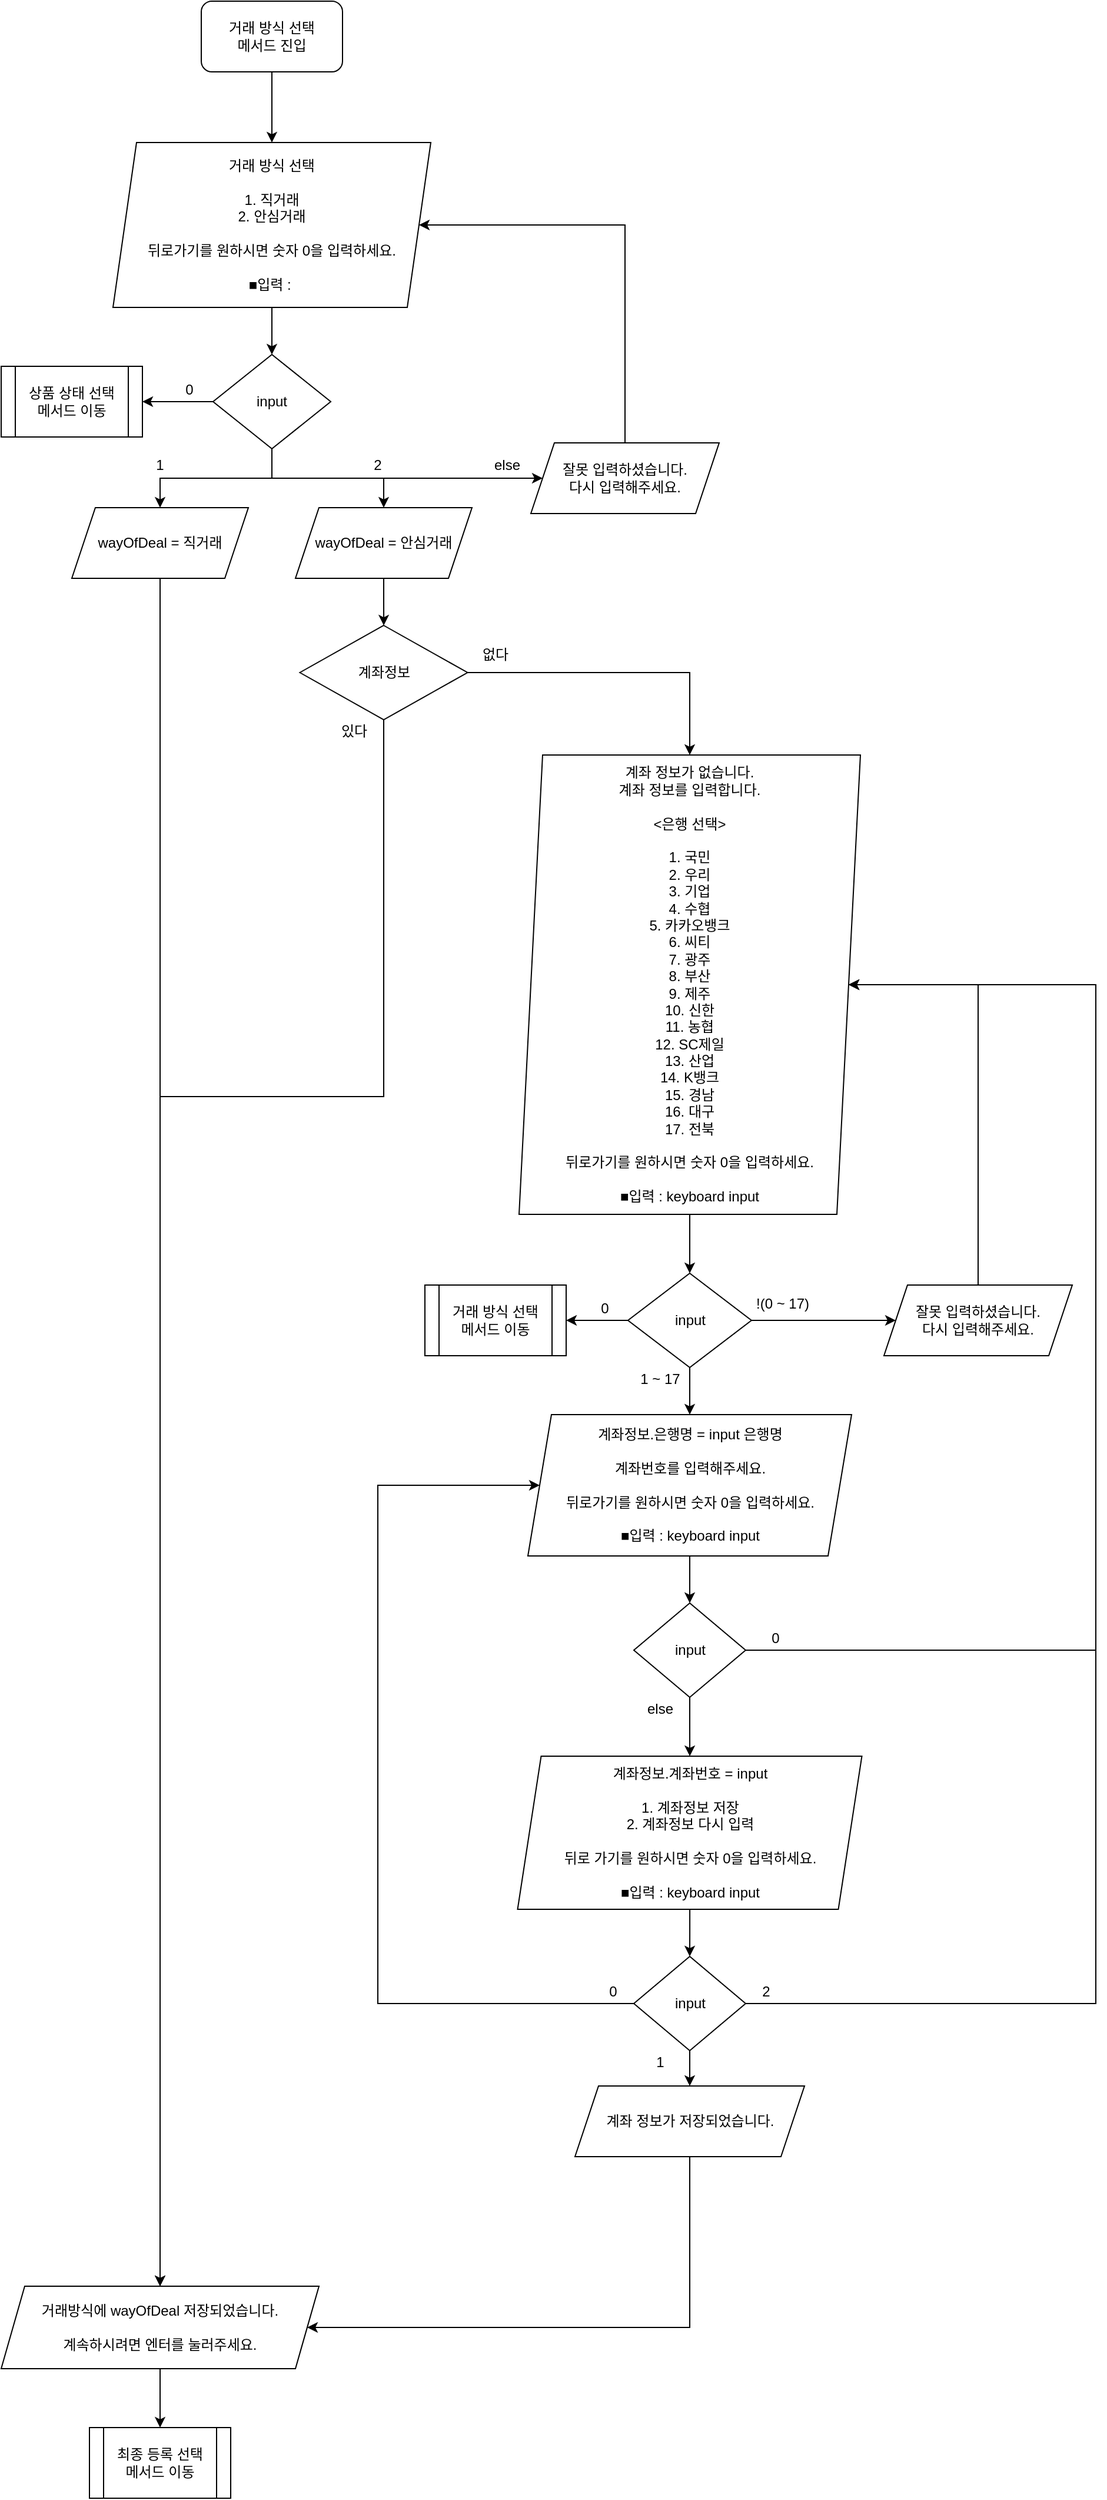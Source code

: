 <mxfile version="13.9.8" type="google"><diagram id="C5RBs43oDa-KdzZeNtuy" name="Page-1"><mxGraphModel dx="700" dy="752" grid="1" gridSize="10" guides="1" tooltips="1" connect="1" arrows="1" fold="1" page="1" pageScale="1" pageWidth="827" pageHeight="1169" math="0" shadow="0"><root><mxCell id="WIyWlLk6GJQsqaUBKTNV-0"/><mxCell id="WIyWlLk6GJQsqaUBKTNV-1" parent="WIyWlLk6GJQsqaUBKTNV-0"/><mxCell id="ej7LXJ2Q52lKYTpiAm20-2" value="" style="edgeStyle=orthogonalEdgeStyle;rounded=0;orthogonalLoop=1;jettySize=auto;html=1;" edge="1" parent="WIyWlLk6GJQsqaUBKTNV-1" source="ej7LXJ2Q52lKYTpiAm20-0" target="ej7LXJ2Q52lKYTpiAm20-1"><mxGeometry relative="1" as="geometry"/></mxCell><mxCell id="ej7LXJ2Q52lKYTpiAm20-0" value="거래 방식 선택&lt;br&gt;메서드 진입" style="rounded=1;whiteSpace=wrap;html=1;" vertex="1" parent="WIyWlLk6GJQsqaUBKTNV-1"><mxGeometry x="200" y="30" width="120" height="60" as="geometry"/></mxCell><mxCell id="ej7LXJ2Q52lKYTpiAm20-4" value="" style="edgeStyle=orthogonalEdgeStyle;rounded=0;orthogonalLoop=1;jettySize=auto;html=1;" edge="1" parent="WIyWlLk6GJQsqaUBKTNV-1" source="ej7LXJ2Q52lKYTpiAm20-1" target="ej7LXJ2Q52lKYTpiAm20-3"><mxGeometry relative="1" as="geometry"/></mxCell><mxCell id="ej7LXJ2Q52lKYTpiAm20-1" value="거래 방식 선택&lt;br&gt;&lt;br&gt;1. 직거래&lt;br&gt;2. 안심거래&lt;br&gt;&lt;br&gt;뒤로가기를 원하시면 숫자 0을 입력하세요.&lt;br&gt;&lt;br&gt;■입력 :&amp;nbsp;" style="shape=parallelogram;perimeter=parallelogramPerimeter;whiteSpace=wrap;html=1;fixedSize=1;rounded=1;arcSize=0;" vertex="1" parent="WIyWlLk6GJQsqaUBKTNV-1"><mxGeometry x="125" y="150" width="270" height="140" as="geometry"/></mxCell><mxCell id="ej7LXJ2Q52lKYTpiAm20-8" value="" style="edgeStyle=orthogonalEdgeStyle;rounded=0;orthogonalLoop=1;jettySize=auto;html=1;" edge="1" parent="WIyWlLk6GJQsqaUBKTNV-1" source="ej7LXJ2Q52lKYTpiAm20-3" target="ej7LXJ2Q52lKYTpiAm20-7"><mxGeometry relative="1" as="geometry"/></mxCell><mxCell id="ej7LXJ2Q52lKYTpiAm20-9" style="edgeStyle=orthogonalEdgeStyle;rounded=0;orthogonalLoop=1;jettySize=auto;html=1;exitX=0.5;exitY=1;exitDx=0;exitDy=0;" edge="1" parent="WIyWlLk6GJQsqaUBKTNV-1" source="ej7LXJ2Q52lKYTpiAm20-3" target="ej7LXJ2Q52lKYTpiAm20-5"><mxGeometry relative="1" as="geometry"/></mxCell><mxCell id="ej7LXJ2Q52lKYTpiAm20-10" style="edgeStyle=orthogonalEdgeStyle;rounded=0;orthogonalLoop=1;jettySize=auto;html=1;exitX=0.5;exitY=1;exitDx=0;exitDy=0;" edge="1" parent="WIyWlLk6GJQsqaUBKTNV-1" source="ej7LXJ2Q52lKYTpiAm20-3" target="ej7LXJ2Q52lKYTpiAm20-6"><mxGeometry relative="1" as="geometry"/></mxCell><mxCell id="ej7LXJ2Q52lKYTpiAm20-13" style="edgeStyle=orthogonalEdgeStyle;rounded=0;orthogonalLoop=1;jettySize=auto;html=1;exitX=0.5;exitY=1;exitDx=0;exitDy=0;" edge="1" parent="WIyWlLk6GJQsqaUBKTNV-1" source="ej7LXJ2Q52lKYTpiAm20-3" target="ej7LXJ2Q52lKYTpiAm20-11"><mxGeometry relative="1" as="geometry"/></mxCell><mxCell id="ej7LXJ2Q52lKYTpiAm20-3" value="input" style="rhombus;whiteSpace=wrap;html=1;rounded=1;arcSize=0;" vertex="1" parent="WIyWlLk6GJQsqaUBKTNV-1"><mxGeometry x="210" y="330" width="100" height="80" as="geometry"/></mxCell><mxCell id="ej7LXJ2Q52lKYTpiAm20-53" style="edgeStyle=orthogonalEdgeStyle;rounded=0;orthogonalLoop=1;jettySize=auto;html=1;exitX=0.5;exitY=1;exitDx=0;exitDy=0;" edge="1" parent="WIyWlLk6GJQsqaUBKTNV-1" source="ej7LXJ2Q52lKYTpiAm20-5" target="ej7LXJ2Q52lKYTpiAm20-52"><mxGeometry relative="1" as="geometry"/></mxCell><mxCell id="ej7LXJ2Q52lKYTpiAm20-5" value="wayOfDeal = 직거래" style="shape=parallelogram;perimeter=parallelogramPerimeter;whiteSpace=wrap;html=1;fixedSize=1;" vertex="1" parent="WIyWlLk6GJQsqaUBKTNV-1"><mxGeometry x="90" y="460" width="150" height="60" as="geometry"/></mxCell><mxCell id="ej7LXJ2Q52lKYTpiAm20-20" value="" style="edgeStyle=orthogonalEdgeStyle;rounded=0;orthogonalLoop=1;jettySize=auto;html=1;" edge="1" parent="WIyWlLk6GJQsqaUBKTNV-1" source="ej7LXJ2Q52lKYTpiAm20-6" target="ej7LXJ2Q52lKYTpiAm20-19"><mxGeometry relative="1" as="geometry"/></mxCell><mxCell id="ej7LXJ2Q52lKYTpiAm20-6" value="wayOfDeal = 안심거래" style="shape=parallelogram;perimeter=parallelogramPerimeter;whiteSpace=wrap;html=1;fixedSize=1;" vertex="1" parent="WIyWlLk6GJQsqaUBKTNV-1"><mxGeometry x="280" y="460" width="150" height="60" as="geometry"/></mxCell><mxCell id="ej7LXJ2Q52lKYTpiAm20-7" value="상품 상태 선택&lt;br&gt;메서드 이동" style="shape=process;whiteSpace=wrap;html=1;backgroundOutline=1;rounded=1;arcSize=0;" vertex="1" parent="WIyWlLk6GJQsqaUBKTNV-1"><mxGeometry x="30" y="340" width="120" height="60" as="geometry"/></mxCell><mxCell id="ej7LXJ2Q52lKYTpiAm20-12" style="edgeStyle=orthogonalEdgeStyle;rounded=0;orthogonalLoop=1;jettySize=auto;html=1;exitX=0.5;exitY=0;exitDx=0;exitDy=0;entryX=1;entryY=0.5;entryDx=0;entryDy=0;" edge="1" parent="WIyWlLk6GJQsqaUBKTNV-1" source="ej7LXJ2Q52lKYTpiAm20-11" target="ej7LXJ2Q52lKYTpiAm20-1"><mxGeometry relative="1" as="geometry"><Array as="points"><mxPoint x="560" y="220"/></Array></mxGeometry></mxCell><mxCell id="ej7LXJ2Q52lKYTpiAm20-11" value="잘못 입력하셨습니다.&lt;br&gt;다시 입력해주세요." style="shape=parallelogram;perimeter=parallelogramPerimeter;whiteSpace=wrap;html=1;fixedSize=1;" vertex="1" parent="WIyWlLk6GJQsqaUBKTNV-1"><mxGeometry x="480" y="405" width="160" height="60" as="geometry"/></mxCell><mxCell id="ej7LXJ2Q52lKYTpiAm20-14" value="0" style="text;html=1;strokeColor=none;fillColor=none;align=center;verticalAlign=middle;whiteSpace=wrap;rounded=0;" vertex="1" parent="WIyWlLk6GJQsqaUBKTNV-1"><mxGeometry x="170" y="350" width="40" height="20" as="geometry"/></mxCell><mxCell id="ej7LXJ2Q52lKYTpiAm20-15" value="1" style="text;html=1;strokeColor=none;fillColor=none;align=center;verticalAlign=middle;whiteSpace=wrap;rounded=0;" vertex="1" parent="WIyWlLk6GJQsqaUBKTNV-1"><mxGeometry x="145" y="414" width="40" height="20" as="geometry"/></mxCell><mxCell id="ej7LXJ2Q52lKYTpiAm20-16" value="2" style="text;html=1;strokeColor=none;fillColor=none;align=center;verticalAlign=middle;whiteSpace=wrap;rounded=0;" vertex="1" parent="WIyWlLk6GJQsqaUBKTNV-1"><mxGeometry x="330" y="414" width="40" height="20" as="geometry"/></mxCell><mxCell id="ej7LXJ2Q52lKYTpiAm20-17" value="else" style="text;html=1;strokeColor=none;fillColor=none;align=center;verticalAlign=middle;whiteSpace=wrap;rounded=0;" vertex="1" parent="WIyWlLk6GJQsqaUBKTNV-1"><mxGeometry x="440" y="414" width="40" height="20" as="geometry"/></mxCell><mxCell id="ej7LXJ2Q52lKYTpiAm20-26" value="" style="edgeStyle=orthogonalEdgeStyle;rounded=0;orthogonalLoop=1;jettySize=auto;html=1;" edge="1" parent="WIyWlLk6GJQsqaUBKTNV-1" source="ej7LXJ2Q52lKYTpiAm20-18" target="ej7LXJ2Q52lKYTpiAm20-25"><mxGeometry relative="1" as="geometry"/></mxCell><mxCell id="ej7LXJ2Q52lKYTpiAm20-18" value="계좌 정보가 없습니다.&lt;br&gt;계좌 정보를 입력합니다.&lt;br&gt;&lt;br&gt;&amp;lt;은행 선택&amp;gt;&lt;br&gt;&lt;br&gt;1. 국민&lt;br&gt;2. 우리&lt;br&gt;3. 기업&lt;br&gt;4. 수협&lt;br&gt;5. 카카오뱅크&lt;br&gt;6. 씨티&lt;br&gt;7. 광주&lt;br&gt;8. 부산&lt;br&gt;9. 제주&lt;br&gt;10. 신한&lt;br&gt;11. 농협&lt;br&gt;12. SC제일&lt;br&gt;13. 산업&lt;br&gt;14. K뱅크&lt;br&gt;15. 경남&lt;br&gt;16. 대구&lt;br&gt;17. 전북&lt;br&gt;&lt;br&gt;뒤로가기를 원하시면 숫자 0을 입력하세요.&lt;br&gt;&lt;br&gt;■입력 : keyboard input" style="shape=parallelogram;perimeter=parallelogramPerimeter;whiteSpace=wrap;html=1;fixedSize=1;" vertex="1" parent="WIyWlLk6GJQsqaUBKTNV-1"><mxGeometry x="470" y="670" width="290" height="390" as="geometry"/></mxCell><mxCell id="ej7LXJ2Q52lKYTpiAm20-21" style="edgeStyle=orthogonalEdgeStyle;rounded=0;orthogonalLoop=1;jettySize=auto;html=1;exitX=1;exitY=0.5;exitDx=0;exitDy=0;" edge="1" parent="WIyWlLk6GJQsqaUBKTNV-1" source="ej7LXJ2Q52lKYTpiAm20-19" target="ej7LXJ2Q52lKYTpiAm20-18"><mxGeometry relative="1" as="geometry"/></mxCell><mxCell id="ej7LXJ2Q52lKYTpiAm20-57" style="edgeStyle=orthogonalEdgeStyle;rounded=0;orthogonalLoop=1;jettySize=auto;html=1;exitX=0.5;exitY=1;exitDx=0;exitDy=0;" edge="1" parent="WIyWlLk6GJQsqaUBKTNV-1" source="ej7LXJ2Q52lKYTpiAm20-19" target="ej7LXJ2Q52lKYTpiAm20-52"><mxGeometry relative="1" as="geometry"><Array as="points"><mxPoint x="355" y="960"/><mxPoint x="165" y="960"/></Array></mxGeometry></mxCell><mxCell id="ej7LXJ2Q52lKYTpiAm20-19" value="계좌정보" style="rhombus;whiteSpace=wrap;html=1;" vertex="1" parent="WIyWlLk6GJQsqaUBKTNV-1"><mxGeometry x="283.75" y="560" width="142.5" height="80" as="geometry"/></mxCell><mxCell id="ej7LXJ2Q52lKYTpiAm20-22" value="없다" style="text;html=1;strokeColor=none;fillColor=none;align=center;verticalAlign=middle;whiteSpace=wrap;rounded=0;" vertex="1" parent="WIyWlLk6GJQsqaUBKTNV-1"><mxGeometry x="430" y="575" width="40" height="20" as="geometry"/></mxCell><mxCell id="ej7LXJ2Q52lKYTpiAm20-39" value="" style="edgeStyle=orthogonalEdgeStyle;rounded=0;orthogonalLoop=1;jettySize=auto;html=1;" edge="1" parent="WIyWlLk6GJQsqaUBKTNV-1" source="ej7LXJ2Q52lKYTpiAm20-23" target="ej7LXJ2Q52lKYTpiAm20-38"><mxGeometry relative="1" as="geometry"/></mxCell><mxCell id="ej7LXJ2Q52lKYTpiAm20-23" value="계좌정보.은행명 = input 은행명&lt;br&gt;&lt;br&gt;계좌번호를 입력해주세요.&lt;br&gt;&lt;br&gt;뒤로가기를 원하시면 숫자 0을 입력하세요.&lt;br&gt;&lt;br&gt;■입력 : keyboard input" style="shape=parallelogram;perimeter=parallelogramPerimeter;whiteSpace=wrap;html=1;fixedSize=1;" vertex="1" parent="WIyWlLk6GJQsqaUBKTNV-1"><mxGeometry x="477.5" y="1230" width="275" height="120" as="geometry"/></mxCell><mxCell id="ej7LXJ2Q52lKYTpiAm20-28" value="" style="edgeStyle=orthogonalEdgeStyle;rounded=0;orthogonalLoop=1;jettySize=auto;html=1;" edge="1" parent="WIyWlLk6GJQsqaUBKTNV-1" source="ej7LXJ2Q52lKYTpiAm20-25" target="ej7LXJ2Q52lKYTpiAm20-27"><mxGeometry relative="1" as="geometry"/></mxCell><mxCell id="ej7LXJ2Q52lKYTpiAm20-30" value="" style="edgeStyle=orthogonalEdgeStyle;rounded=0;orthogonalLoop=1;jettySize=auto;html=1;" edge="1" parent="WIyWlLk6GJQsqaUBKTNV-1" source="ej7LXJ2Q52lKYTpiAm20-25" target="ej7LXJ2Q52lKYTpiAm20-23"><mxGeometry relative="1" as="geometry"/></mxCell><mxCell id="ej7LXJ2Q52lKYTpiAm20-34" style="edgeStyle=orthogonalEdgeStyle;rounded=0;orthogonalLoop=1;jettySize=auto;html=1;exitX=1;exitY=0.5;exitDx=0;exitDy=0;" edge="1" parent="WIyWlLk6GJQsqaUBKTNV-1" source="ej7LXJ2Q52lKYTpiAm20-25" target="ej7LXJ2Q52lKYTpiAm20-33"><mxGeometry relative="1" as="geometry"/></mxCell><mxCell id="ej7LXJ2Q52lKYTpiAm20-25" value="input" style="rhombus;whiteSpace=wrap;html=1;" vertex="1" parent="WIyWlLk6GJQsqaUBKTNV-1"><mxGeometry x="562.5" y="1110" width="105" height="80" as="geometry"/></mxCell><mxCell id="ej7LXJ2Q52lKYTpiAm20-27" value="거래 방식 선택&lt;br&gt;메서드 이동" style="shape=process;whiteSpace=wrap;html=1;backgroundOutline=1;" vertex="1" parent="WIyWlLk6GJQsqaUBKTNV-1"><mxGeometry x="390" y="1120" width="120" height="60" as="geometry"/></mxCell><mxCell id="ej7LXJ2Q52lKYTpiAm20-29" value="0" style="text;html=1;strokeColor=none;fillColor=none;align=center;verticalAlign=middle;whiteSpace=wrap;rounded=0;" vertex="1" parent="WIyWlLk6GJQsqaUBKTNV-1"><mxGeometry x="523" y="1130" width="40" height="20" as="geometry"/></mxCell><mxCell id="ej7LXJ2Q52lKYTpiAm20-31" value="1 ~ 17" style="text;html=1;strokeColor=none;fillColor=none;align=center;verticalAlign=middle;whiteSpace=wrap;rounded=0;" vertex="1" parent="WIyWlLk6GJQsqaUBKTNV-1"><mxGeometry x="570" y="1190" width="40" height="20" as="geometry"/></mxCell><mxCell id="ej7LXJ2Q52lKYTpiAm20-32" value="!(0 ~ 17)" style="text;html=1;strokeColor=none;fillColor=none;align=center;verticalAlign=middle;whiteSpace=wrap;rounded=0;" vertex="1" parent="WIyWlLk6GJQsqaUBKTNV-1"><mxGeometry x="668" y="1126" width="52" height="20" as="geometry"/></mxCell><mxCell id="ej7LXJ2Q52lKYTpiAm20-35" style="edgeStyle=orthogonalEdgeStyle;rounded=0;orthogonalLoop=1;jettySize=auto;html=1;exitX=0.5;exitY=0;exitDx=0;exitDy=0;entryX=1;entryY=0.5;entryDx=0;entryDy=0;" edge="1" parent="WIyWlLk6GJQsqaUBKTNV-1" source="ej7LXJ2Q52lKYTpiAm20-33" target="ej7LXJ2Q52lKYTpiAm20-18"><mxGeometry relative="1" as="geometry"><Array as="points"><mxPoint x="860" y="865"/></Array></mxGeometry></mxCell><mxCell id="ej7LXJ2Q52lKYTpiAm20-33" value="잘못 입력하셨습니다.&lt;br&gt;다시 입력해주세요." style="shape=parallelogram;perimeter=parallelogramPerimeter;whiteSpace=wrap;html=1;fixedSize=1;" vertex="1" parent="WIyWlLk6GJQsqaUBKTNV-1"><mxGeometry x="780" y="1120" width="160" height="60" as="geometry"/></mxCell><mxCell id="ej7LXJ2Q52lKYTpiAm20-43" style="edgeStyle=orthogonalEdgeStyle;rounded=0;orthogonalLoop=1;jettySize=auto;html=1;exitX=1;exitY=0.5;exitDx=0;exitDy=0;entryX=1;entryY=0.5;entryDx=0;entryDy=0;" edge="1" parent="WIyWlLk6GJQsqaUBKTNV-1" source="ej7LXJ2Q52lKYTpiAm20-38" target="ej7LXJ2Q52lKYTpiAm20-18"><mxGeometry relative="1" as="geometry"><Array as="points"><mxPoint x="960" y="1430"/><mxPoint x="960" y="865"/></Array></mxGeometry></mxCell><mxCell id="ej7LXJ2Q52lKYTpiAm20-46" value="" style="edgeStyle=orthogonalEdgeStyle;rounded=0;orthogonalLoop=1;jettySize=auto;html=1;" edge="1" parent="WIyWlLk6GJQsqaUBKTNV-1" source="ej7LXJ2Q52lKYTpiAm20-38" target="ej7LXJ2Q52lKYTpiAm20-45"><mxGeometry relative="1" as="geometry"/></mxCell><mxCell id="ej7LXJ2Q52lKYTpiAm20-38" value="input" style="rhombus;whiteSpace=wrap;html=1;" vertex="1" parent="WIyWlLk6GJQsqaUBKTNV-1"><mxGeometry x="567.5" y="1390" width="95" height="80" as="geometry"/></mxCell><mxCell id="ej7LXJ2Q52lKYTpiAm20-44" value="0" style="text;html=1;strokeColor=none;fillColor=none;align=center;verticalAlign=middle;whiteSpace=wrap;rounded=0;" vertex="1" parent="WIyWlLk6GJQsqaUBKTNV-1"><mxGeometry x="668" y="1410" width="40" height="20" as="geometry"/></mxCell><mxCell id="ej7LXJ2Q52lKYTpiAm20-49" value="" style="edgeStyle=orthogonalEdgeStyle;rounded=0;orthogonalLoop=1;jettySize=auto;html=1;" edge="1" parent="WIyWlLk6GJQsqaUBKTNV-1" source="ej7LXJ2Q52lKYTpiAm20-45" target="ej7LXJ2Q52lKYTpiAm20-48"><mxGeometry relative="1" as="geometry"/></mxCell><mxCell id="ej7LXJ2Q52lKYTpiAm20-45" value="계좌정보.계좌번호 = input&lt;br&gt;&lt;br&gt;1. 계좌정보 저장&lt;br&gt;2. 계좌정보 다시 입력&lt;br&gt;&lt;br&gt;뒤로 가기를 원하시면 숫자 0을 입력하세요.&lt;br&gt;&lt;br&gt;■입력 : keyboard input" style="shape=parallelogram;perimeter=parallelogramPerimeter;whiteSpace=wrap;html=1;fixedSize=1;" vertex="1" parent="WIyWlLk6GJQsqaUBKTNV-1"><mxGeometry x="468.75" y="1520" width="292.5" height="130" as="geometry"/></mxCell><mxCell id="ej7LXJ2Q52lKYTpiAm20-47" value="else" style="text;html=1;strokeColor=none;fillColor=none;align=center;verticalAlign=middle;whiteSpace=wrap;rounded=0;" vertex="1" parent="WIyWlLk6GJQsqaUBKTNV-1"><mxGeometry x="570" y="1470" width="40" height="20" as="geometry"/></mxCell><mxCell id="ej7LXJ2Q52lKYTpiAm20-51" value="" style="edgeStyle=orthogonalEdgeStyle;rounded=0;orthogonalLoop=1;jettySize=auto;html=1;" edge="1" parent="WIyWlLk6GJQsqaUBKTNV-1" source="ej7LXJ2Q52lKYTpiAm20-48" target="ej7LXJ2Q52lKYTpiAm20-50"><mxGeometry relative="1" as="geometry"/></mxCell><mxCell id="ej7LXJ2Q52lKYTpiAm20-60" style="edgeStyle=orthogonalEdgeStyle;rounded=0;orthogonalLoop=1;jettySize=auto;html=1;entryX=1;entryY=0.5;entryDx=0;entryDy=0;" edge="1" parent="WIyWlLk6GJQsqaUBKTNV-1" source="ej7LXJ2Q52lKYTpiAm20-48" target="ej7LXJ2Q52lKYTpiAm20-18"><mxGeometry relative="1" as="geometry"><Array as="points"><mxPoint x="960" y="1730"/><mxPoint x="960" y="865"/></Array></mxGeometry></mxCell><mxCell id="ej7LXJ2Q52lKYTpiAm20-62" style="edgeStyle=orthogonalEdgeStyle;rounded=0;orthogonalLoop=1;jettySize=auto;html=1;exitX=0;exitY=0.5;exitDx=0;exitDy=0;entryX=0;entryY=0.5;entryDx=0;entryDy=0;" edge="1" parent="WIyWlLk6GJQsqaUBKTNV-1" source="ej7LXJ2Q52lKYTpiAm20-48" target="ej7LXJ2Q52lKYTpiAm20-23"><mxGeometry relative="1" as="geometry"><Array as="points"><mxPoint x="350" y="1730"/><mxPoint x="350" y="1290"/></Array></mxGeometry></mxCell><mxCell id="ej7LXJ2Q52lKYTpiAm20-48" value="input" style="rhombus;whiteSpace=wrap;html=1;" vertex="1" parent="WIyWlLk6GJQsqaUBKTNV-1"><mxGeometry x="567.5" y="1690" width="95" height="80" as="geometry"/></mxCell><mxCell id="ej7LXJ2Q52lKYTpiAm20-54" style="edgeStyle=orthogonalEdgeStyle;rounded=0;orthogonalLoop=1;jettySize=auto;html=1;exitX=0.5;exitY=1;exitDx=0;exitDy=0;entryX=1;entryY=0.5;entryDx=0;entryDy=0;" edge="1" parent="WIyWlLk6GJQsqaUBKTNV-1" source="ej7LXJ2Q52lKYTpiAm20-50" target="ej7LXJ2Q52lKYTpiAm20-52"><mxGeometry relative="1" as="geometry"><Array as="points"><mxPoint x="615" y="2005"/></Array></mxGeometry></mxCell><mxCell id="ej7LXJ2Q52lKYTpiAm20-50" value="계좌 정보가 저장되었습니다." style="shape=parallelogram;perimeter=parallelogramPerimeter;whiteSpace=wrap;html=1;fixedSize=1;" vertex="1" parent="WIyWlLk6GJQsqaUBKTNV-1"><mxGeometry x="517.5" y="1800" width="195" height="60" as="geometry"/></mxCell><mxCell id="ej7LXJ2Q52lKYTpiAm20-67" value="" style="edgeStyle=orthogonalEdgeStyle;rounded=0;orthogonalLoop=1;jettySize=auto;html=1;" edge="1" parent="WIyWlLk6GJQsqaUBKTNV-1" source="ej7LXJ2Q52lKYTpiAm20-52" target="ej7LXJ2Q52lKYTpiAm20-66"><mxGeometry relative="1" as="geometry"/></mxCell><mxCell id="ej7LXJ2Q52lKYTpiAm20-52" value="거래방식에 wayOfDeal 저장되었습니다.&lt;br&gt;&lt;br&gt;계속하시려면 엔터를 눌러주세요." style="shape=parallelogram;perimeter=parallelogramPerimeter;whiteSpace=wrap;html=1;fixedSize=1;" vertex="1" parent="WIyWlLk6GJQsqaUBKTNV-1"><mxGeometry x="30" y="1970" width="270" height="70" as="geometry"/></mxCell><mxCell id="ej7LXJ2Q52lKYTpiAm20-58" value="있다" style="text;html=1;strokeColor=none;fillColor=none;align=center;verticalAlign=middle;whiteSpace=wrap;rounded=0;" vertex="1" parent="WIyWlLk6GJQsqaUBKTNV-1"><mxGeometry x="310" y="640" width="40" height="20" as="geometry"/></mxCell><mxCell id="ej7LXJ2Q52lKYTpiAm20-59" value="1" style="text;html=1;strokeColor=none;fillColor=none;align=center;verticalAlign=middle;whiteSpace=wrap;rounded=0;" vertex="1" parent="WIyWlLk6GJQsqaUBKTNV-1"><mxGeometry x="570" y="1770" width="40" height="20" as="geometry"/></mxCell><mxCell id="ej7LXJ2Q52lKYTpiAm20-61" value="2" style="text;html=1;strokeColor=none;fillColor=none;align=center;verticalAlign=middle;whiteSpace=wrap;rounded=0;" vertex="1" parent="WIyWlLk6GJQsqaUBKTNV-1"><mxGeometry x="660" y="1710" width="40" height="20" as="geometry"/></mxCell><mxCell id="ej7LXJ2Q52lKYTpiAm20-63" value="0" style="text;html=1;strokeColor=none;fillColor=none;align=center;verticalAlign=middle;whiteSpace=wrap;rounded=0;" vertex="1" parent="WIyWlLk6GJQsqaUBKTNV-1"><mxGeometry x="530" y="1710" width="40" height="20" as="geometry"/></mxCell><mxCell id="ej7LXJ2Q52lKYTpiAm20-66" value="최종 등록 선택&lt;br&gt;메서드 이동" style="shape=process;whiteSpace=wrap;html=1;backgroundOutline=1;" vertex="1" parent="WIyWlLk6GJQsqaUBKTNV-1"><mxGeometry x="105" y="2090" width="120" height="60" as="geometry"/></mxCell></root></mxGraphModel></diagram></mxfile>